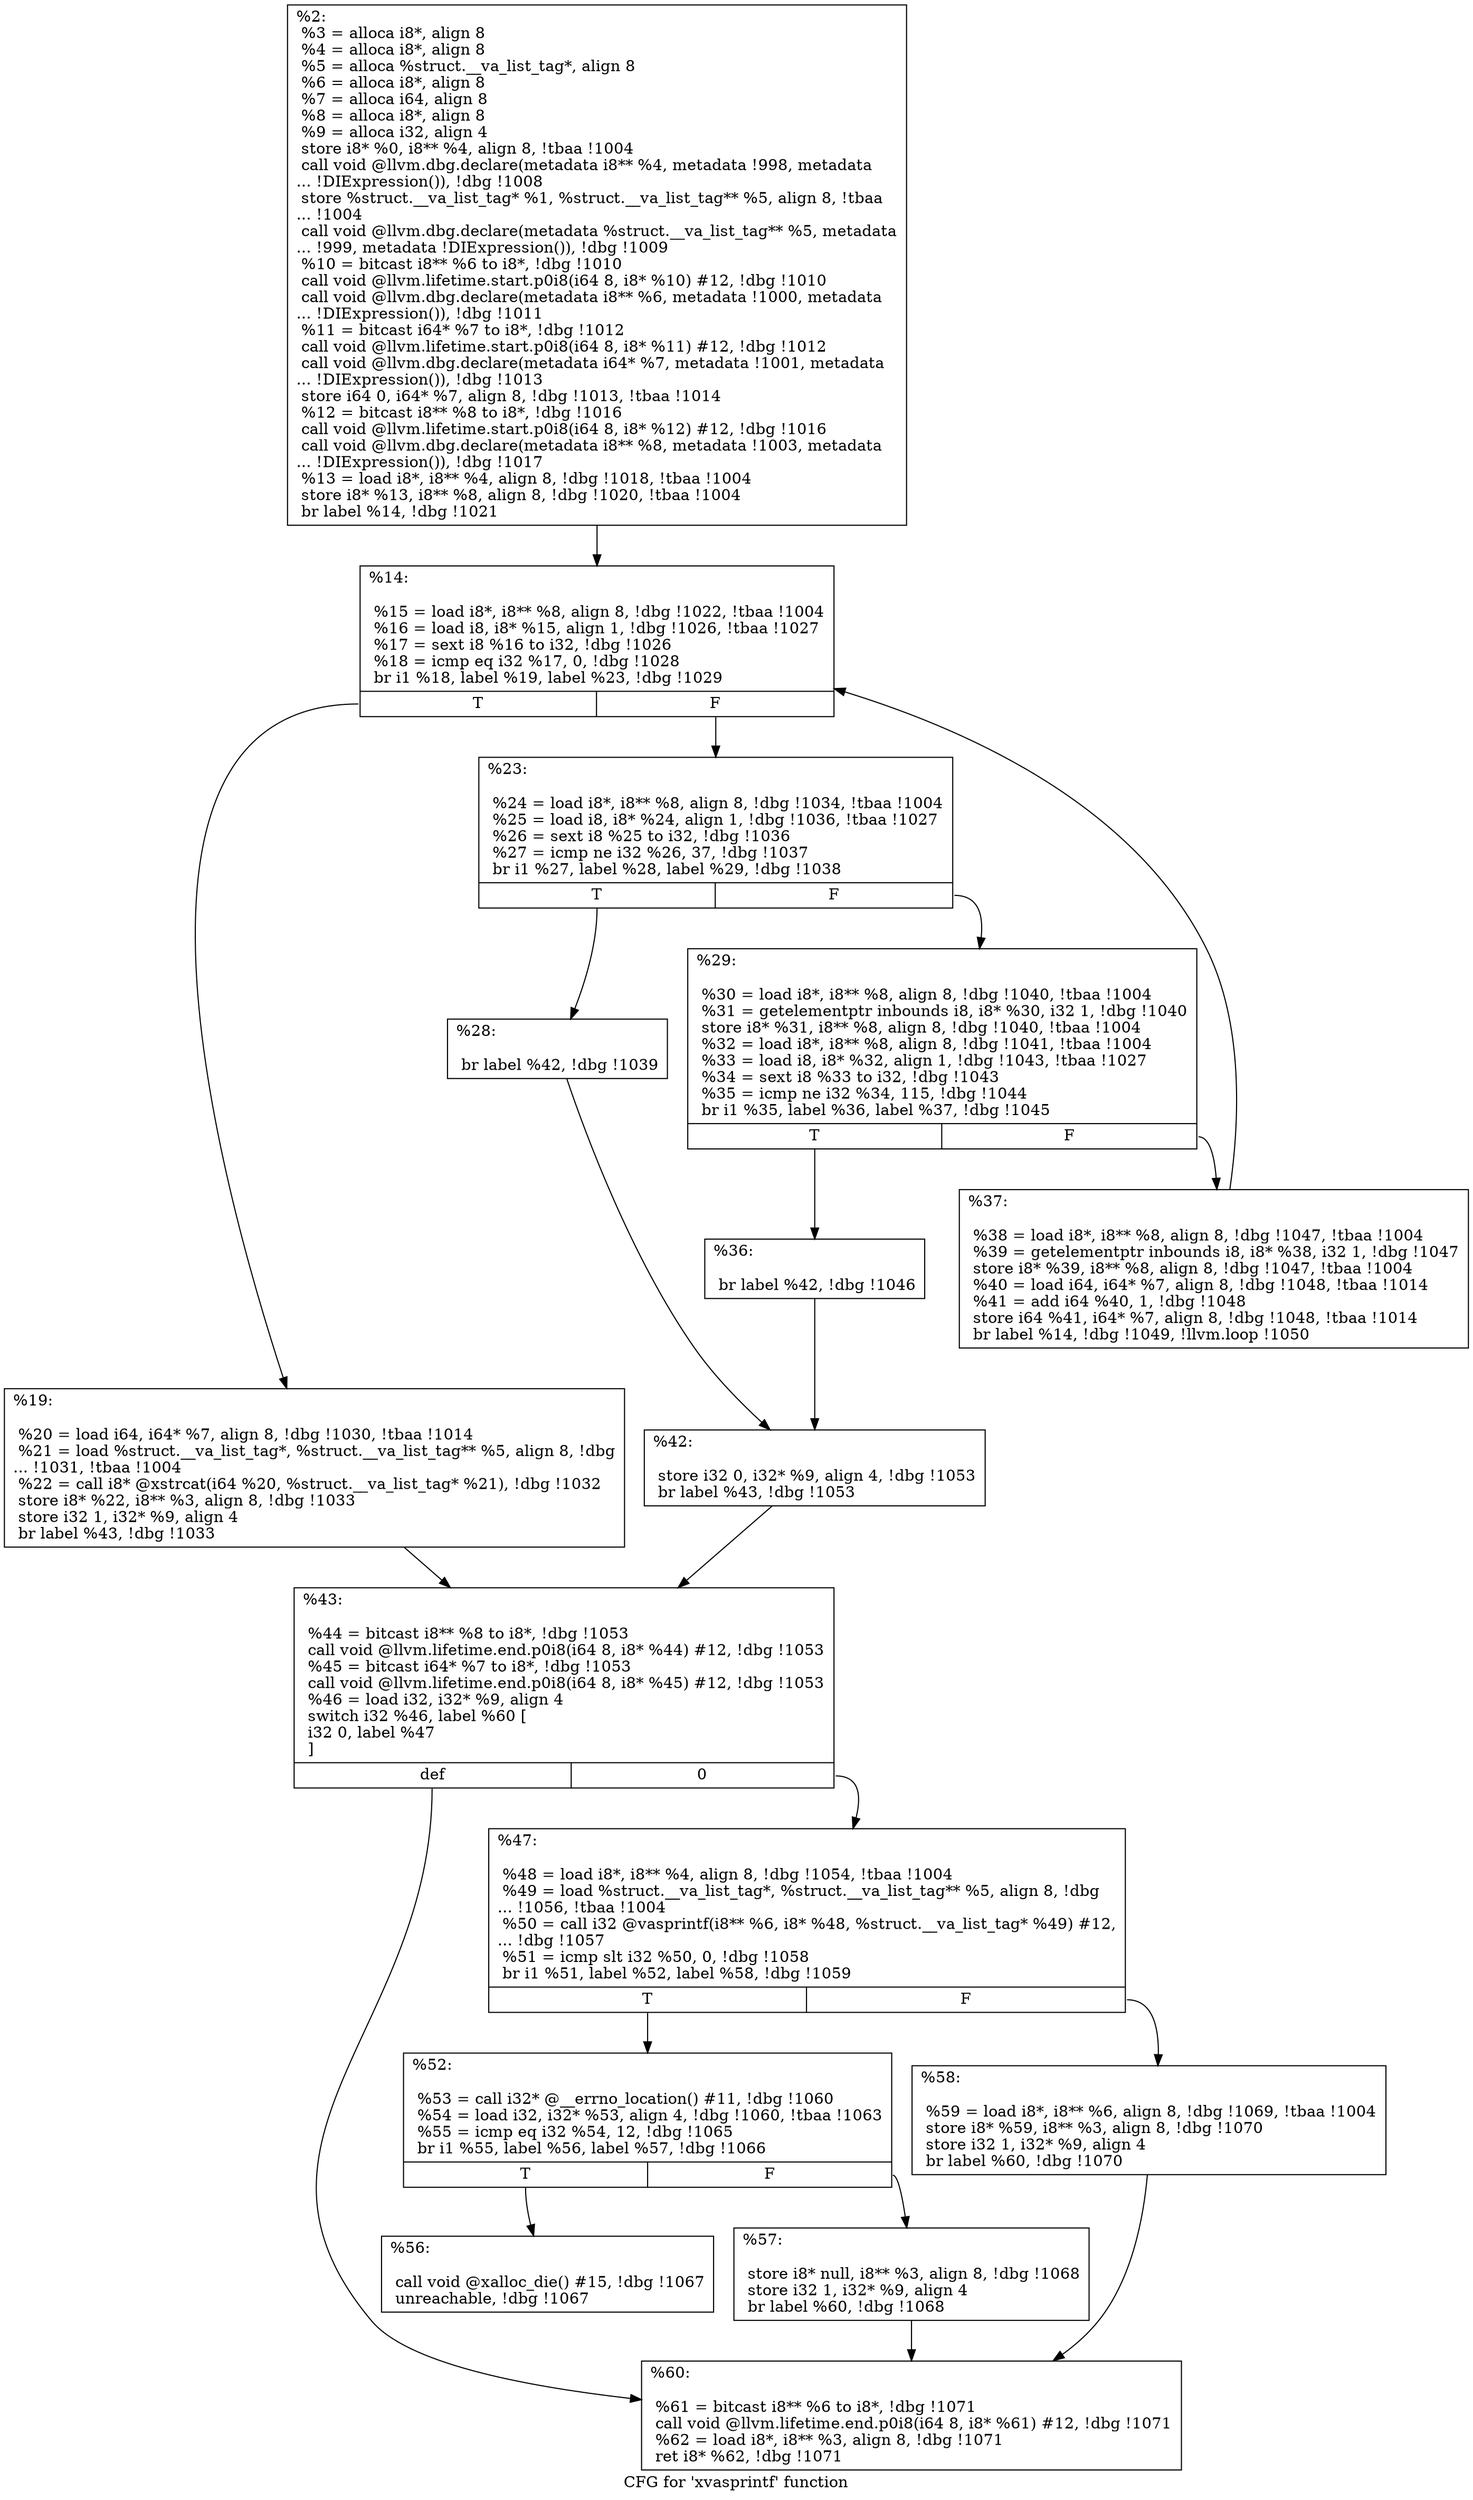 digraph "CFG for 'xvasprintf' function" {
	label="CFG for 'xvasprintf' function";

	Node0x1a7cde0 [shape=record,label="{%2:\l  %3 = alloca i8*, align 8\l  %4 = alloca i8*, align 8\l  %5 = alloca %struct.__va_list_tag*, align 8\l  %6 = alloca i8*, align 8\l  %7 = alloca i64, align 8\l  %8 = alloca i8*, align 8\l  %9 = alloca i32, align 4\l  store i8* %0, i8** %4, align 8, !tbaa !1004\l  call void @llvm.dbg.declare(metadata i8** %4, metadata !998, metadata\l... !DIExpression()), !dbg !1008\l  store %struct.__va_list_tag* %1, %struct.__va_list_tag** %5, align 8, !tbaa\l... !1004\l  call void @llvm.dbg.declare(metadata %struct.__va_list_tag** %5, metadata\l... !999, metadata !DIExpression()), !dbg !1009\l  %10 = bitcast i8** %6 to i8*, !dbg !1010\l  call void @llvm.lifetime.start.p0i8(i64 8, i8* %10) #12, !dbg !1010\l  call void @llvm.dbg.declare(metadata i8** %6, metadata !1000, metadata\l... !DIExpression()), !dbg !1011\l  %11 = bitcast i64* %7 to i8*, !dbg !1012\l  call void @llvm.lifetime.start.p0i8(i64 8, i8* %11) #12, !dbg !1012\l  call void @llvm.dbg.declare(metadata i64* %7, metadata !1001, metadata\l... !DIExpression()), !dbg !1013\l  store i64 0, i64* %7, align 8, !dbg !1013, !tbaa !1014\l  %12 = bitcast i8** %8 to i8*, !dbg !1016\l  call void @llvm.lifetime.start.p0i8(i64 8, i8* %12) #12, !dbg !1016\l  call void @llvm.dbg.declare(metadata i8** %8, metadata !1003, metadata\l... !DIExpression()), !dbg !1017\l  %13 = load i8*, i8** %4, align 8, !dbg !1018, !tbaa !1004\l  store i8* %13, i8** %8, align 8, !dbg !1020, !tbaa !1004\l  br label %14, !dbg !1021\l}"];
	Node0x1a7cde0 -> Node0x1a7e750;
	Node0x1a7e750 [shape=record,label="{%14:\l\l  %15 = load i8*, i8** %8, align 8, !dbg !1022, !tbaa !1004\l  %16 = load i8, i8* %15, align 1, !dbg !1026, !tbaa !1027\l  %17 = sext i8 %16 to i32, !dbg !1026\l  %18 = icmp eq i32 %17, 0, !dbg !1028\l  br i1 %18, label %19, label %23, !dbg !1029\l|{<s0>T|<s1>F}}"];
	Node0x1a7e750:s0 -> Node0x1a7e7a0;
	Node0x1a7e750:s1 -> Node0x1a7e7f0;
	Node0x1a7e7a0 [shape=record,label="{%19:\l\l  %20 = load i64, i64* %7, align 8, !dbg !1030, !tbaa !1014\l  %21 = load %struct.__va_list_tag*, %struct.__va_list_tag** %5, align 8, !dbg\l... !1031, !tbaa !1004\l  %22 = call i8* @xstrcat(i64 %20, %struct.__va_list_tag* %21), !dbg !1032\l  store i8* %22, i8** %3, align 8, !dbg !1033\l  store i32 1, i32* %9, align 4\l  br label %43, !dbg !1033\l}"];
	Node0x1a7e7a0 -> Node0x1a7e9d0;
	Node0x1a7e7f0 [shape=record,label="{%23:\l\l  %24 = load i8*, i8** %8, align 8, !dbg !1034, !tbaa !1004\l  %25 = load i8, i8* %24, align 1, !dbg !1036, !tbaa !1027\l  %26 = sext i8 %25 to i32, !dbg !1036\l  %27 = icmp ne i32 %26, 37, !dbg !1037\l  br i1 %27, label %28, label %29, !dbg !1038\l|{<s0>T|<s1>F}}"];
	Node0x1a7e7f0:s0 -> Node0x1a7e840;
	Node0x1a7e7f0:s1 -> Node0x1a7e890;
	Node0x1a7e840 [shape=record,label="{%28:\l\l  br label %42, !dbg !1039\l}"];
	Node0x1a7e840 -> Node0x1a7e980;
	Node0x1a7e890 [shape=record,label="{%29:\l\l  %30 = load i8*, i8** %8, align 8, !dbg !1040, !tbaa !1004\l  %31 = getelementptr inbounds i8, i8* %30, i32 1, !dbg !1040\l  store i8* %31, i8** %8, align 8, !dbg !1040, !tbaa !1004\l  %32 = load i8*, i8** %8, align 8, !dbg !1041, !tbaa !1004\l  %33 = load i8, i8* %32, align 1, !dbg !1043, !tbaa !1027\l  %34 = sext i8 %33 to i32, !dbg !1043\l  %35 = icmp ne i32 %34, 115, !dbg !1044\l  br i1 %35, label %36, label %37, !dbg !1045\l|{<s0>T|<s1>F}}"];
	Node0x1a7e890:s0 -> Node0x1a7e8e0;
	Node0x1a7e890:s1 -> Node0x1a7e930;
	Node0x1a7e8e0 [shape=record,label="{%36:\l\l  br label %42, !dbg !1046\l}"];
	Node0x1a7e8e0 -> Node0x1a7e980;
	Node0x1a7e930 [shape=record,label="{%37:\l\l  %38 = load i8*, i8** %8, align 8, !dbg !1047, !tbaa !1004\l  %39 = getelementptr inbounds i8, i8* %38, i32 1, !dbg !1047\l  store i8* %39, i8** %8, align 8, !dbg !1047, !tbaa !1004\l  %40 = load i64, i64* %7, align 8, !dbg !1048, !tbaa !1014\l  %41 = add i64 %40, 1, !dbg !1048\l  store i64 %41, i64* %7, align 8, !dbg !1048, !tbaa !1014\l  br label %14, !dbg !1049, !llvm.loop !1050\l}"];
	Node0x1a7e930 -> Node0x1a7e750;
	Node0x1a7e980 [shape=record,label="{%42:\l\l  store i32 0, i32* %9, align 4, !dbg !1053\l  br label %43, !dbg !1053\l}"];
	Node0x1a7e980 -> Node0x1a7e9d0;
	Node0x1a7e9d0 [shape=record,label="{%43:\l\l  %44 = bitcast i8** %8 to i8*, !dbg !1053\l  call void @llvm.lifetime.end.p0i8(i64 8, i8* %44) #12, !dbg !1053\l  %45 = bitcast i64* %7 to i8*, !dbg !1053\l  call void @llvm.lifetime.end.p0i8(i64 8, i8* %45) #12, !dbg !1053\l  %46 = load i32, i32* %9, align 4\l  switch i32 %46, label %60 [\l    i32 0, label %47\l  ]\l|{<s0>def|<s1>0}}"];
	Node0x1a7e9d0:s0 -> Node0x1a7ebb0;
	Node0x1a7e9d0:s1 -> Node0x1a7ea20;
	Node0x1a7ea20 [shape=record,label="{%47:\l\l  %48 = load i8*, i8** %4, align 8, !dbg !1054, !tbaa !1004\l  %49 = load %struct.__va_list_tag*, %struct.__va_list_tag** %5, align 8, !dbg\l... !1056, !tbaa !1004\l  %50 = call i32 @vasprintf(i8** %6, i8* %48, %struct.__va_list_tag* %49) #12,\l... !dbg !1057\l  %51 = icmp slt i32 %50, 0, !dbg !1058\l  br i1 %51, label %52, label %58, !dbg !1059\l|{<s0>T|<s1>F}}"];
	Node0x1a7ea20:s0 -> Node0x1a7ea70;
	Node0x1a7ea20:s1 -> Node0x1a7eb60;
	Node0x1a7ea70 [shape=record,label="{%52:\l\l  %53 = call i32* @__errno_location() #11, !dbg !1060\l  %54 = load i32, i32* %53, align 4, !dbg !1060, !tbaa !1063\l  %55 = icmp eq i32 %54, 12, !dbg !1065\l  br i1 %55, label %56, label %57, !dbg !1066\l|{<s0>T|<s1>F}}"];
	Node0x1a7ea70:s0 -> Node0x1a7eac0;
	Node0x1a7ea70:s1 -> Node0x1a7eb10;
	Node0x1a7eac0 [shape=record,label="{%56:\l\l  call void @xalloc_die() #15, !dbg !1067\l  unreachable, !dbg !1067\l}"];
	Node0x1a7eb10 [shape=record,label="{%57:\l\l  store i8* null, i8** %3, align 8, !dbg !1068\l  store i32 1, i32* %9, align 4\l  br label %60, !dbg !1068\l}"];
	Node0x1a7eb10 -> Node0x1a7ebb0;
	Node0x1a7eb60 [shape=record,label="{%58:\l\l  %59 = load i8*, i8** %6, align 8, !dbg !1069, !tbaa !1004\l  store i8* %59, i8** %3, align 8, !dbg !1070\l  store i32 1, i32* %9, align 4\l  br label %60, !dbg !1070\l}"];
	Node0x1a7eb60 -> Node0x1a7ebb0;
	Node0x1a7ebb0 [shape=record,label="{%60:\l\l  %61 = bitcast i8** %6 to i8*, !dbg !1071\l  call void @llvm.lifetime.end.p0i8(i64 8, i8* %61) #12, !dbg !1071\l  %62 = load i8*, i8** %3, align 8, !dbg !1071\l  ret i8* %62, !dbg !1071\l}"];
}
